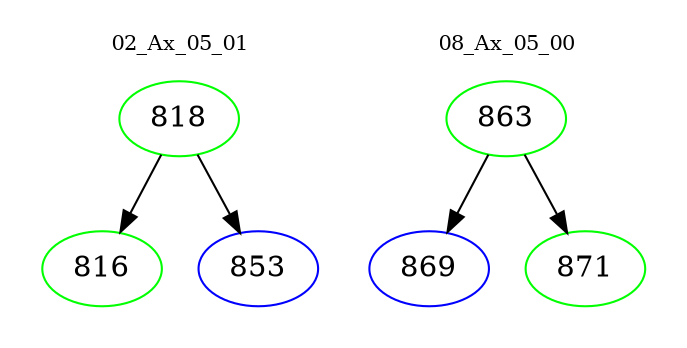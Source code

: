 digraph{
subgraph cluster_0 {
color = white
label = "02_Ax_05_01";
fontsize=10;
T0_818 [label="818", color="green"]
T0_818 -> T0_816 [color="black"]
T0_816 [label="816", color="green"]
T0_818 -> T0_853 [color="black"]
T0_853 [label="853", color="blue"]
}
subgraph cluster_1 {
color = white
label = "08_Ax_05_00";
fontsize=10;
T1_863 [label="863", color="green"]
T1_863 -> T1_869 [color="black"]
T1_869 [label="869", color="blue"]
T1_863 -> T1_871 [color="black"]
T1_871 [label="871", color="green"]
}
}
